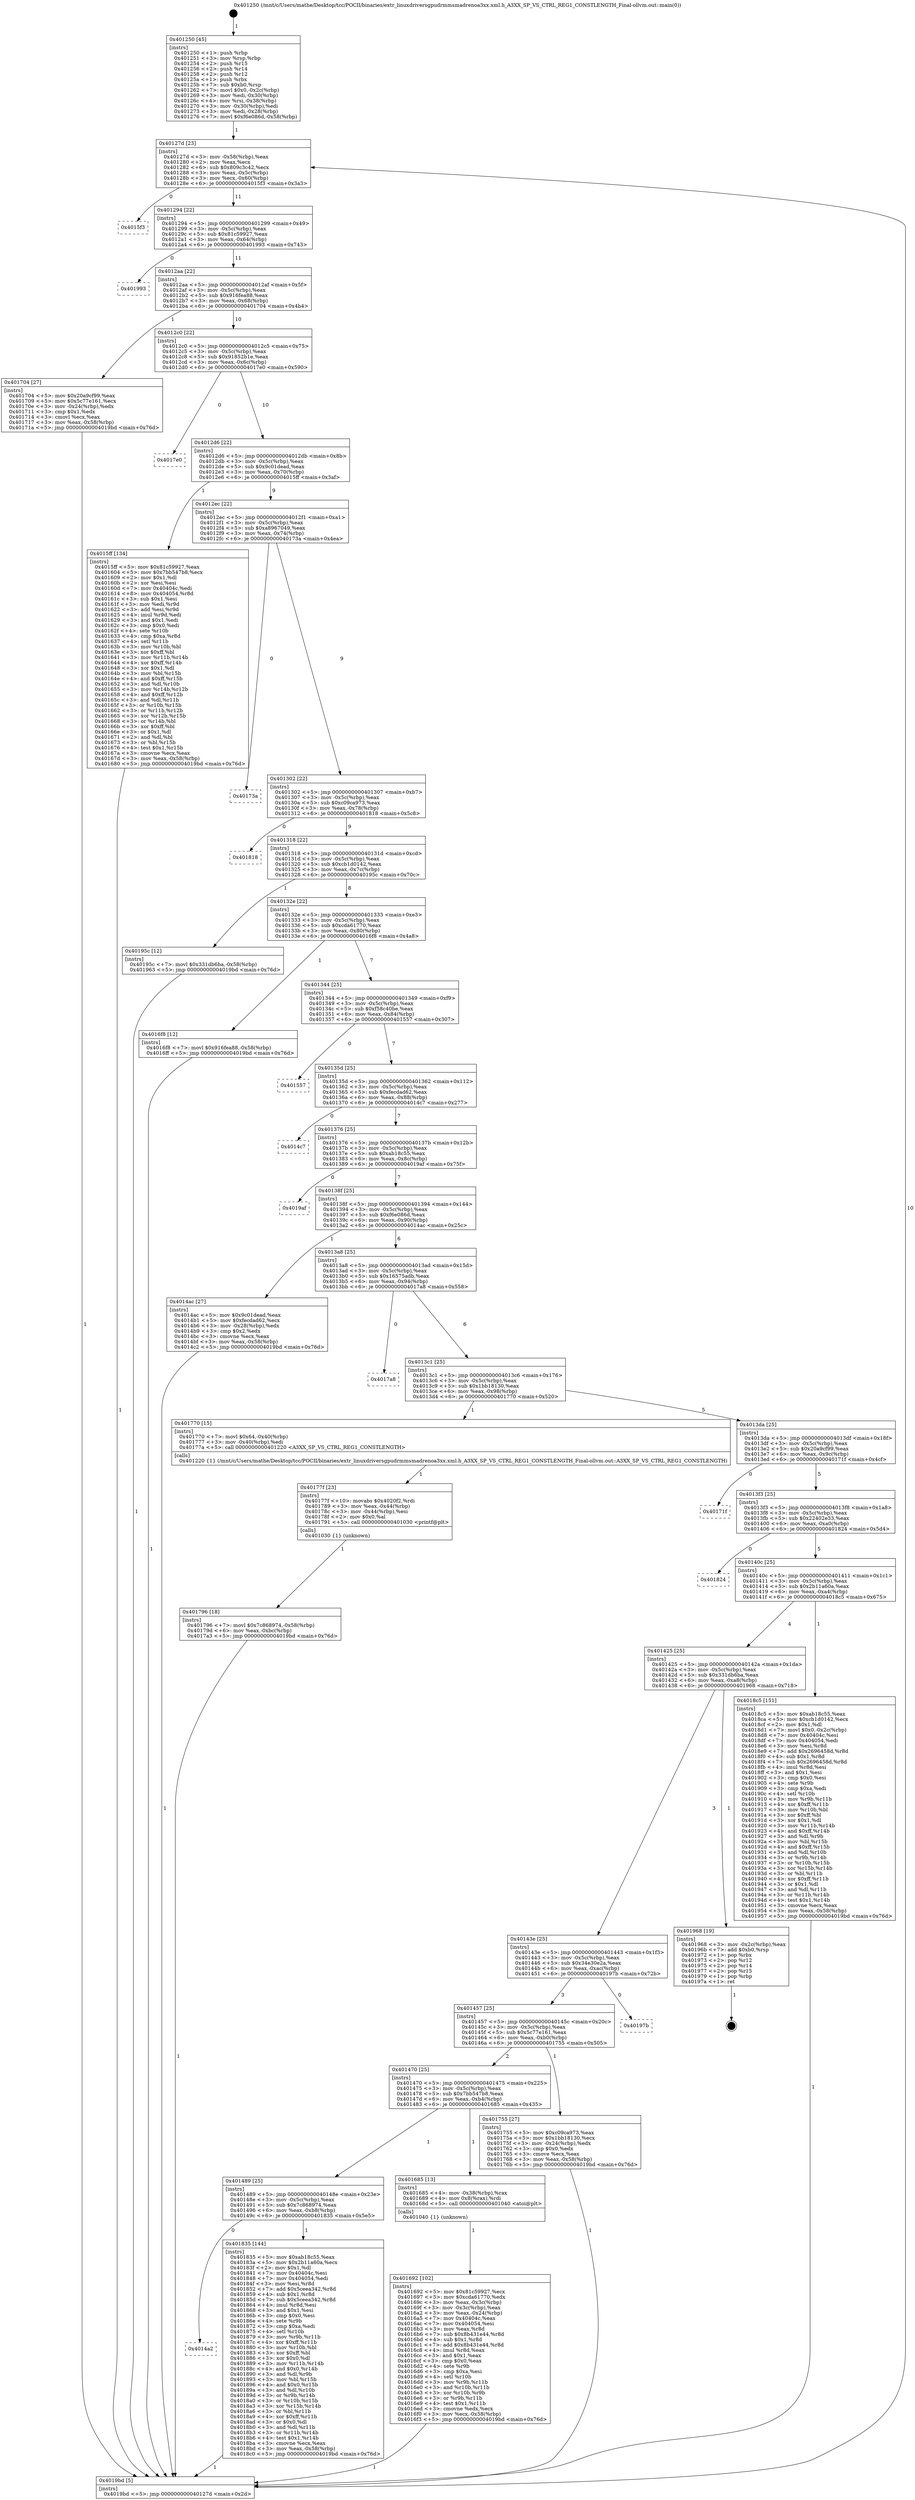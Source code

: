 digraph "0x401250" {
  label = "0x401250 (/mnt/c/Users/mathe/Desktop/tcc/POCII/binaries/extr_linuxdriversgpudrmmsmadrenoa3xx.xml.h_A3XX_SP_VS_CTRL_REG1_CONSTLENGTH_Final-ollvm.out::main(0))"
  labelloc = "t"
  node[shape=record]

  Entry [label="",width=0.3,height=0.3,shape=circle,fillcolor=black,style=filled]
  "0x40127d" [label="{
     0x40127d [23]\l
     | [instrs]\l
     &nbsp;&nbsp;0x40127d \<+3\>: mov -0x58(%rbp),%eax\l
     &nbsp;&nbsp;0x401280 \<+2\>: mov %eax,%ecx\l
     &nbsp;&nbsp;0x401282 \<+6\>: sub $0x809c3c42,%ecx\l
     &nbsp;&nbsp;0x401288 \<+3\>: mov %eax,-0x5c(%rbp)\l
     &nbsp;&nbsp;0x40128b \<+3\>: mov %ecx,-0x60(%rbp)\l
     &nbsp;&nbsp;0x40128e \<+6\>: je 00000000004015f3 \<main+0x3a3\>\l
  }"]
  "0x4015f3" [label="{
     0x4015f3\l
  }", style=dashed]
  "0x401294" [label="{
     0x401294 [22]\l
     | [instrs]\l
     &nbsp;&nbsp;0x401294 \<+5\>: jmp 0000000000401299 \<main+0x49\>\l
     &nbsp;&nbsp;0x401299 \<+3\>: mov -0x5c(%rbp),%eax\l
     &nbsp;&nbsp;0x40129c \<+5\>: sub $0x81c59927,%eax\l
     &nbsp;&nbsp;0x4012a1 \<+3\>: mov %eax,-0x64(%rbp)\l
     &nbsp;&nbsp;0x4012a4 \<+6\>: je 0000000000401993 \<main+0x743\>\l
  }"]
  Exit [label="",width=0.3,height=0.3,shape=circle,fillcolor=black,style=filled,peripheries=2]
  "0x401993" [label="{
     0x401993\l
  }", style=dashed]
  "0x4012aa" [label="{
     0x4012aa [22]\l
     | [instrs]\l
     &nbsp;&nbsp;0x4012aa \<+5\>: jmp 00000000004012af \<main+0x5f\>\l
     &nbsp;&nbsp;0x4012af \<+3\>: mov -0x5c(%rbp),%eax\l
     &nbsp;&nbsp;0x4012b2 \<+5\>: sub $0x916fea88,%eax\l
     &nbsp;&nbsp;0x4012b7 \<+3\>: mov %eax,-0x68(%rbp)\l
     &nbsp;&nbsp;0x4012ba \<+6\>: je 0000000000401704 \<main+0x4b4\>\l
  }"]
  "0x4014a2" [label="{
     0x4014a2\l
  }", style=dashed]
  "0x401704" [label="{
     0x401704 [27]\l
     | [instrs]\l
     &nbsp;&nbsp;0x401704 \<+5\>: mov $0x20a9cf99,%eax\l
     &nbsp;&nbsp;0x401709 \<+5\>: mov $0x5c77e161,%ecx\l
     &nbsp;&nbsp;0x40170e \<+3\>: mov -0x24(%rbp),%edx\l
     &nbsp;&nbsp;0x401711 \<+3\>: cmp $0x1,%edx\l
     &nbsp;&nbsp;0x401714 \<+3\>: cmovl %ecx,%eax\l
     &nbsp;&nbsp;0x401717 \<+3\>: mov %eax,-0x58(%rbp)\l
     &nbsp;&nbsp;0x40171a \<+5\>: jmp 00000000004019bd \<main+0x76d\>\l
  }"]
  "0x4012c0" [label="{
     0x4012c0 [22]\l
     | [instrs]\l
     &nbsp;&nbsp;0x4012c0 \<+5\>: jmp 00000000004012c5 \<main+0x75\>\l
     &nbsp;&nbsp;0x4012c5 \<+3\>: mov -0x5c(%rbp),%eax\l
     &nbsp;&nbsp;0x4012c8 \<+5\>: sub $0x91852b1e,%eax\l
     &nbsp;&nbsp;0x4012cd \<+3\>: mov %eax,-0x6c(%rbp)\l
     &nbsp;&nbsp;0x4012d0 \<+6\>: je 00000000004017e0 \<main+0x590\>\l
  }"]
  "0x401835" [label="{
     0x401835 [144]\l
     | [instrs]\l
     &nbsp;&nbsp;0x401835 \<+5\>: mov $0xab18c55,%eax\l
     &nbsp;&nbsp;0x40183a \<+5\>: mov $0x2b11a60a,%ecx\l
     &nbsp;&nbsp;0x40183f \<+2\>: mov $0x1,%dl\l
     &nbsp;&nbsp;0x401841 \<+7\>: mov 0x40404c,%esi\l
     &nbsp;&nbsp;0x401848 \<+7\>: mov 0x404054,%edi\l
     &nbsp;&nbsp;0x40184f \<+3\>: mov %esi,%r8d\l
     &nbsp;&nbsp;0x401852 \<+7\>: add $0x5ceea342,%r8d\l
     &nbsp;&nbsp;0x401859 \<+4\>: sub $0x1,%r8d\l
     &nbsp;&nbsp;0x40185d \<+7\>: sub $0x5ceea342,%r8d\l
     &nbsp;&nbsp;0x401864 \<+4\>: imul %r8d,%esi\l
     &nbsp;&nbsp;0x401868 \<+3\>: and $0x1,%esi\l
     &nbsp;&nbsp;0x40186b \<+3\>: cmp $0x0,%esi\l
     &nbsp;&nbsp;0x40186e \<+4\>: sete %r9b\l
     &nbsp;&nbsp;0x401872 \<+3\>: cmp $0xa,%edi\l
     &nbsp;&nbsp;0x401875 \<+4\>: setl %r10b\l
     &nbsp;&nbsp;0x401879 \<+3\>: mov %r9b,%r11b\l
     &nbsp;&nbsp;0x40187c \<+4\>: xor $0xff,%r11b\l
     &nbsp;&nbsp;0x401880 \<+3\>: mov %r10b,%bl\l
     &nbsp;&nbsp;0x401883 \<+3\>: xor $0xff,%bl\l
     &nbsp;&nbsp;0x401886 \<+3\>: xor $0x0,%dl\l
     &nbsp;&nbsp;0x401889 \<+3\>: mov %r11b,%r14b\l
     &nbsp;&nbsp;0x40188c \<+4\>: and $0x0,%r14b\l
     &nbsp;&nbsp;0x401890 \<+3\>: and %dl,%r9b\l
     &nbsp;&nbsp;0x401893 \<+3\>: mov %bl,%r15b\l
     &nbsp;&nbsp;0x401896 \<+4\>: and $0x0,%r15b\l
     &nbsp;&nbsp;0x40189a \<+3\>: and %dl,%r10b\l
     &nbsp;&nbsp;0x40189d \<+3\>: or %r9b,%r14b\l
     &nbsp;&nbsp;0x4018a0 \<+3\>: or %r10b,%r15b\l
     &nbsp;&nbsp;0x4018a3 \<+3\>: xor %r15b,%r14b\l
     &nbsp;&nbsp;0x4018a6 \<+3\>: or %bl,%r11b\l
     &nbsp;&nbsp;0x4018a9 \<+4\>: xor $0xff,%r11b\l
     &nbsp;&nbsp;0x4018ad \<+3\>: or $0x0,%dl\l
     &nbsp;&nbsp;0x4018b0 \<+3\>: and %dl,%r11b\l
     &nbsp;&nbsp;0x4018b3 \<+3\>: or %r11b,%r14b\l
     &nbsp;&nbsp;0x4018b6 \<+4\>: test $0x1,%r14b\l
     &nbsp;&nbsp;0x4018ba \<+3\>: cmovne %ecx,%eax\l
     &nbsp;&nbsp;0x4018bd \<+3\>: mov %eax,-0x58(%rbp)\l
     &nbsp;&nbsp;0x4018c0 \<+5\>: jmp 00000000004019bd \<main+0x76d\>\l
  }"]
  "0x4017e0" [label="{
     0x4017e0\l
  }", style=dashed]
  "0x4012d6" [label="{
     0x4012d6 [22]\l
     | [instrs]\l
     &nbsp;&nbsp;0x4012d6 \<+5\>: jmp 00000000004012db \<main+0x8b\>\l
     &nbsp;&nbsp;0x4012db \<+3\>: mov -0x5c(%rbp),%eax\l
     &nbsp;&nbsp;0x4012de \<+5\>: sub $0x9c01dead,%eax\l
     &nbsp;&nbsp;0x4012e3 \<+3\>: mov %eax,-0x70(%rbp)\l
     &nbsp;&nbsp;0x4012e6 \<+6\>: je 00000000004015ff \<main+0x3af\>\l
  }"]
  "0x401796" [label="{
     0x401796 [18]\l
     | [instrs]\l
     &nbsp;&nbsp;0x401796 \<+7\>: movl $0x7c868974,-0x58(%rbp)\l
     &nbsp;&nbsp;0x40179d \<+6\>: mov %eax,-0xbc(%rbp)\l
     &nbsp;&nbsp;0x4017a3 \<+5\>: jmp 00000000004019bd \<main+0x76d\>\l
  }"]
  "0x4015ff" [label="{
     0x4015ff [134]\l
     | [instrs]\l
     &nbsp;&nbsp;0x4015ff \<+5\>: mov $0x81c59927,%eax\l
     &nbsp;&nbsp;0x401604 \<+5\>: mov $0x7bb547b8,%ecx\l
     &nbsp;&nbsp;0x401609 \<+2\>: mov $0x1,%dl\l
     &nbsp;&nbsp;0x40160b \<+2\>: xor %esi,%esi\l
     &nbsp;&nbsp;0x40160d \<+7\>: mov 0x40404c,%edi\l
     &nbsp;&nbsp;0x401614 \<+8\>: mov 0x404054,%r8d\l
     &nbsp;&nbsp;0x40161c \<+3\>: sub $0x1,%esi\l
     &nbsp;&nbsp;0x40161f \<+3\>: mov %edi,%r9d\l
     &nbsp;&nbsp;0x401622 \<+3\>: add %esi,%r9d\l
     &nbsp;&nbsp;0x401625 \<+4\>: imul %r9d,%edi\l
     &nbsp;&nbsp;0x401629 \<+3\>: and $0x1,%edi\l
     &nbsp;&nbsp;0x40162c \<+3\>: cmp $0x0,%edi\l
     &nbsp;&nbsp;0x40162f \<+4\>: sete %r10b\l
     &nbsp;&nbsp;0x401633 \<+4\>: cmp $0xa,%r8d\l
     &nbsp;&nbsp;0x401637 \<+4\>: setl %r11b\l
     &nbsp;&nbsp;0x40163b \<+3\>: mov %r10b,%bl\l
     &nbsp;&nbsp;0x40163e \<+3\>: xor $0xff,%bl\l
     &nbsp;&nbsp;0x401641 \<+3\>: mov %r11b,%r14b\l
     &nbsp;&nbsp;0x401644 \<+4\>: xor $0xff,%r14b\l
     &nbsp;&nbsp;0x401648 \<+3\>: xor $0x1,%dl\l
     &nbsp;&nbsp;0x40164b \<+3\>: mov %bl,%r15b\l
     &nbsp;&nbsp;0x40164e \<+4\>: and $0xff,%r15b\l
     &nbsp;&nbsp;0x401652 \<+3\>: and %dl,%r10b\l
     &nbsp;&nbsp;0x401655 \<+3\>: mov %r14b,%r12b\l
     &nbsp;&nbsp;0x401658 \<+4\>: and $0xff,%r12b\l
     &nbsp;&nbsp;0x40165c \<+3\>: and %dl,%r11b\l
     &nbsp;&nbsp;0x40165f \<+3\>: or %r10b,%r15b\l
     &nbsp;&nbsp;0x401662 \<+3\>: or %r11b,%r12b\l
     &nbsp;&nbsp;0x401665 \<+3\>: xor %r12b,%r15b\l
     &nbsp;&nbsp;0x401668 \<+3\>: or %r14b,%bl\l
     &nbsp;&nbsp;0x40166b \<+3\>: xor $0xff,%bl\l
     &nbsp;&nbsp;0x40166e \<+3\>: or $0x1,%dl\l
     &nbsp;&nbsp;0x401671 \<+2\>: and %dl,%bl\l
     &nbsp;&nbsp;0x401673 \<+3\>: or %bl,%r15b\l
     &nbsp;&nbsp;0x401676 \<+4\>: test $0x1,%r15b\l
     &nbsp;&nbsp;0x40167a \<+3\>: cmovne %ecx,%eax\l
     &nbsp;&nbsp;0x40167d \<+3\>: mov %eax,-0x58(%rbp)\l
     &nbsp;&nbsp;0x401680 \<+5\>: jmp 00000000004019bd \<main+0x76d\>\l
  }"]
  "0x4012ec" [label="{
     0x4012ec [22]\l
     | [instrs]\l
     &nbsp;&nbsp;0x4012ec \<+5\>: jmp 00000000004012f1 \<main+0xa1\>\l
     &nbsp;&nbsp;0x4012f1 \<+3\>: mov -0x5c(%rbp),%eax\l
     &nbsp;&nbsp;0x4012f4 \<+5\>: sub $0xa8967049,%eax\l
     &nbsp;&nbsp;0x4012f9 \<+3\>: mov %eax,-0x74(%rbp)\l
     &nbsp;&nbsp;0x4012fc \<+6\>: je 000000000040173a \<main+0x4ea\>\l
  }"]
  "0x40177f" [label="{
     0x40177f [23]\l
     | [instrs]\l
     &nbsp;&nbsp;0x40177f \<+10\>: movabs $0x4020f2,%rdi\l
     &nbsp;&nbsp;0x401789 \<+3\>: mov %eax,-0x44(%rbp)\l
     &nbsp;&nbsp;0x40178c \<+3\>: mov -0x44(%rbp),%esi\l
     &nbsp;&nbsp;0x40178f \<+2\>: mov $0x0,%al\l
     &nbsp;&nbsp;0x401791 \<+5\>: call 0000000000401030 \<printf@plt\>\l
     | [calls]\l
     &nbsp;&nbsp;0x401030 \{1\} (unknown)\l
  }"]
  "0x40173a" [label="{
     0x40173a\l
  }", style=dashed]
  "0x401302" [label="{
     0x401302 [22]\l
     | [instrs]\l
     &nbsp;&nbsp;0x401302 \<+5\>: jmp 0000000000401307 \<main+0xb7\>\l
     &nbsp;&nbsp;0x401307 \<+3\>: mov -0x5c(%rbp),%eax\l
     &nbsp;&nbsp;0x40130a \<+5\>: sub $0xc09ca973,%eax\l
     &nbsp;&nbsp;0x40130f \<+3\>: mov %eax,-0x78(%rbp)\l
     &nbsp;&nbsp;0x401312 \<+6\>: je 0000000000401818 \<main+0x5c8\>\l
  }"]
  "0x401692" [label="{
     0x401692 [102]\l
     | [instrs]\l
     &nbsp;&nbsp;0x401692 \<+5\>: mov $0x81c59927,%ecx\l
     &nbsp;&nbsp;0x401697 \<+5\>: mov $0xcda61770,%edx\l
     &nbsp;&nbsp;0x40169c \<+3\>: mov %eax,-0x3c(%rbp)\l
     &nbsp;&nbsp;0x40169f \<+3\>: mov -0x3c(%rbp),%eax\l
     &nbsp;&nbsp;0x4016a2 \<+3\>: mov %eax,-0x24(%rbp)\l
     &nbsp;&nbsp;0x4016a5 \<+7\>: mov 0x40404c,%eax\l
     &nbsp;&nbsp;0x4016ac \<+7\>: mov 0x404054,%esi\l
     &nbsp;&nbsp;0x4016b3 \<+3\>: mov %eax,%r8d\l
     &nbsp;&nbsp;0x4016b6 \<+7\>: sub $0x8b431e44,%r8d\l
     &nbsp;&nbsp;0x4016bd \<+4\>: sub $0x1,%r8d\l
     &nbsp;&nbsp;0x4016c1 \<+7\>: add $0x8b431e44,%r8d\l
     &nbsp;&nbsp;0x4016c8 \<+4\>: imul %r8d,%eax\l
     &nbsp;&nbsp;0x4016cc \<+3\>: and $0x1,%eax\l
     &nbsp;&nbsp;0x4016cf \<+3\>: cmp $0x0,%eax\l
     &nbsp;&nbsp;0x4016d2 \<+4\>: sete %r9b\l
     &nbsp;&nbsp;0x4016d6 \<+3\>: cmp $0xa,%esi\l
     &nbsp;&nbsp;0x4016d9 \<+4\>: setl %r10b\l
     &nbsp;&nbsp;0x4016dd \<+3\>: mov %r9b,%r11b\l
     &nbsp;&nbsp;0x4016e0 \<+3\>: and %r10b,%r11b\l
     &nbsp;&nbsp;0x4016e3 \<+3\>: xor %r10b,%r9b\l
     &nbsp;&nbsp;0x4016e6 \<+3\>: or %r9b,%r11b\l
     &nbsp;&nbsp;0x4016e9 \<+4\>: test $0x1,%r11b\l
     &nbsp;&nbsp;0x4016ed \<+3\>: cmovne %edx,%ecx\l
     &nbsp;&nbsp;0x4016f0 \<+3\>: mov %ecx,-0x58(%rbp)\l
     &nbsp;&nbsp;0x4016f3 \<+5\>: jmp 00000000004019bd \<main+0x76d\>\l
  }"]
  "0x401818" [label="{
     0x401818\l
  }", style=dashed]
  "0x401318" [label="{
     0x401318 [22]\l
     | [instrs]\l
     &nbsp;&nbsp;0x401318 \<+5\>: jmp 000000000040131d \<main+0xcd\>\l
     &nbsp;&nbsp;0x40131d \<+3\>: mov -0x5c(%rbp),%eax\l
     &nbsp;&nbsp;0x401320 \<+5\>: sub $0xcb1d0142,%eax\l
     &nbsp;&nbsp;0x401325 \<+3\>: mov %eax,-0x7c(%rbp)\l
     &nbsp;&nbsp;0x401328 \<+6\>: je 000000000040195c \<main+0x70c\>\l
  }"]
  "0x401489" [label="{
     0x401489 [25]\l
     | [instrs]\l
     &nbsp;&nbsp;0x401489 \<+5\>: jmp 000000000040148e \<main+0x23e\>\l
     &nbsp;&nbsp;0x40148e \<+3\>: mov -0x5c(%rbp),%eax\l
     &nbsp;&nbsp;0x401491 \<+5\>: sub $0x7c868974,%eax\l
     &nbsp;&nbsp;0x401496 \<+6\>: mov %eax,-0xb8(%rbp)\l
     &nbsp;&nbsp;0x40149c \<+6\>: je 0000000000401835 \<main+0x5e5\>\l
  }"]
  "0x40195c" [label="{
     0x40195c [12]\l
     | [instrs]\l
     &nbsp;&nbsp;0x40195c \<+7\>: movl $0x331db6ba,-0x58(%rbp)\l
     &nbsp;&nbsp;0x401963 \<+5\>: jmp 00000000004019bd \<main+0x76d\>\l
  }"]
  "0x40132e" [label="{
     0x40132e [22]\l
     | [instrs]\l
     &nbsp;&nbsp;0x40132e \<+5\>: jmp 0000000000401333 \<main+0xe3\>\l
     &nbsp;&nbsp;0x401333 \<+3\>: mov -0x5c(%rbp),%eax\l
     &nbsp;&nbsp;0x401336 \<+5\>: sub $0xcda61770,%eax\l
     &nbsp;&nbsp;0x40133b \<+3\>: mov %eax,-0x80(%rbp)\l
     &nbsp;&nbsp;0x40133e \<+6\>: je 00000000004016f8 \<main+0x4a8\>\l
  }"]
  "0x401685" [label="{
     0x401685 [13]\l
     | [instrs]\l
     &nbsp;&nbsp;0x401685 \<+4\>: mov -0x38(%rbp),%rax\l
     &nbsp;&nbsp;0x401689 \<+4\>: mov 0x8(%rax),%rdi\l
     &nbsp;&nbsp;0x40168d \<+5\>: call 0000000000401040 \<atoi@plt\>\l
     | [calls]\l
     &nbsp;&nbsp;0x401040 \{1\} (unknown)\l
  }"]
  "0x4016f8" [label="{
     0x4016f8 [12]\l
     | [instrs]\l
     &nbsp;&nbsp;0x4016f8 \<+7\>: movl $0x916fea88,-0x58(%rbp)\l
     &nbsp;&nbsp;0x4016ff \<+5\>: jmp 00000000004019bd \<main+0x76d\>\l
  }"]
  "0x401344" [label="{
     0x401344 [25]\l
     | [instrs]\l
     &nbsp;&nbsp;0x401344 \<+5\>: jmp 0000000000401349 \<main+0xf9\>\l
     &nbsp;&nbsp;0x401349 \<+3\>: mov -0x5c(%rbp),%eax\l
     &nbsp;&nbsp;0x40134c \<+5\>: sub $0xf58c40be,%eax\l
     &nbsp;&nbsp;0x401351 \<+6\>: mov %eax,-0x84(%rbp)\l
     &nbsp;&nbsp;0x401357 \<+6\>: je 0000000000401557 \<main+0x307\>\l
  }"]
  "0x401470" [label="{
     0x401470 [25]\l
     | [instrs]\l
     &nbsp;&nbsp;0x401470 \<+5\>: jmp 0000000000401475 \<main+0x225\>\l
     &nbsp;&nbsp;0x401475 \<+3\>: mov -0x5c(%rbp),%eax\l
     &nbsp;&nbsp;0x401478 \<+5\>: sub $0x7bb547b8,%eax\l
     &nbsp;&nbsp;0x40147d \<+6\>: mov %eax,-0xb4(%rbp)\l
     &nbsp;&nbsp;0x401483 \<+6\>: je 0000000000401685 \<main+0x435\>\l
  }"]
  "0x401557" [label="{
     0x401557\l
  }", style=dashed]
  "0x40135d" [label="{
     0x40135d [25]\l
     | [instrs]\l
     &nbsp;&nbsp;0x40135d \<+5\>: jmp 0000000000401362 \<main+0x112\>\l
     &nbsp;&nbsp;0x401362 \<+3\>: mov -0x5c(%rbp),%eax\l
     &nbsp;&nbsp;0x401365 \<+5\>: sub $0xfecdad62,%eax\l
     &nbsp;&nbsp;0x40136a \<+6\>: mov %eax,-0x88(%rbp)\l
     &nbsp;&nbsp;0x401370 \<+6\>: je 00000000004014c7 \<main+0x277\>\l
  }"]
  "0x401755" [label="{
     0x401755 [27]\l
     | [instrs]\l
     &nbsp;&nbsp;0x401755 \<+5\>: mov $0xc09ca973,%eax\l
     &nbsp;&nbsp;0x40175a \<+5\>: mov $0x1bb18130,%ecx\l
     &nbsp;&nbsp;0x40175f \<+3\>: mov -0x24(%rbp),%edx\l
     &nbsp;&nbsp;0x401762 \<+3\>: cmp $0x0,%edx\l
     &nbsp;&nbsp;0x401765 \<+3\>: cmove %ecx,%eax\l
     &nbsp;&nbsp;0x401768 \<+3\>: mov %eax,-0x58(%rbp)\l
     &nbsp;&nbsp;0x40176b \<+5\>: jmp 00000000004019bd \<main+0x76d\>\l
  }"]
  "0x4014c7" [label="{
     0x4014c7\l
  }", style=dashed]
  "0x401376" [label="{
     0x401376 [25]\l
     | [instrs]\l
     &nbsp;&nbsp;0x401376 \<+5\>: jmp 000000000040137b \<main+0x12b\>\l
     &nbsp;&nbsp;0x40137b \<+3\>: mov -0x5c(%rbp),%eax\l
     &nbsp;&nbsp;0x40137e \<+5\>: sub $0xab18c55,%eax\l
     &nbsp;&nbsp;0x401383 \<+6\>: mov %eax,-0x8c(%rbp)\l
     &nbsp;&nbsp;0x401389 \<+6\>: je 00000000004019af \<main+0x75f\>\l
  }"]
  "0x401457" [label="{
     0x401457 [25]\l
     | [instrs]\l
     &nbsp;&nbsp;0x401457 \<+5\>: jmp 000000000040145c \<main+0x20c\>\l
     &nbsp;&nbsp;0x40145c \<+3\>: mov -0x5c(%rbp),%eax\l
     &nbsp;&nbsp;0x40145f \<+5\>: sub $0x5c77e161,%eax\l
     &nbsp;&nbsp;0x401464 \<+6\>: mov %eax,-0xb0(%rbp)\l
     &nbsp;&nbsp;0x40146a \<+6\>: je 0000000000401755 \<main+0x505\>\l
  }"]
  "0x4019af" [label="{
     0x4019af\l
  }", style=dashed]
  "0x40138f" [label="{
     0x40138f [25]\l
     | [instrs]\l
     &nbsp;&nbsp;0x40138f \<+5\>: jmp 0000000000401394 \<main+0x144\>\l
     &nbsp;&nbsp;0x401394 \<+3\>: mov -0x5c(%rbp),%eax\l
     &nbsp;&nbsp;0x401397 \<+5\>: sub $0xf6e086d,%eax\l
     &nbsp;&nbsp;0x40139c \<+6\>: mov %eax,-0x90(%rbp)\l
     &nbsp;&nbsp;0x4013a2 \<+6\>: je 00000000004014ac \<main+0x25c\>\l
  }"]
  "0x40197b" [label="{
     0x40197b\l
  }", style=dashed]
  "0x4014ac" [label="{
     0x4014ac [27]\l
     | [instrs]\l
     &nbsp;&nbsp;0x4014ac \<+5\>: mov $0x9c01dead,%eax\l
     &nbsp;&nbsp;0x4014b1 \<+5\>: mov $0xfecdad62,%ecx\l
     &nbsp;&nbsp;0x4014b6 \<+3\>: mov -0x28(%rbp),%edx\l
     &nbsp;&nbsp;0x4014b9 \<+3\>: cmp $0x2,%edx\l
     &nbsp;&nbsp;0x4014bc \<+3\>: cmovne %ecx,%eax\l
     &nbsp;&nbsp;0x4014bf \<+3\>: mov %eax,-0x58(%rbp)\l
     &nbsp;&nbsp;0x4014c2 \<+5\>: jmp 00000000004019bd \<main+0x76d\>\l
  }"]
  "0x4013a8" [label="{
     0x4013a8 [25]\l
     | [instrs]\l
     &nbsp;&nbsp;0x4013a8 \<+5\>: jmp 00000000004013ad \<main+0x15d\>\l
     &nbsp;&nbsp;0x4013ad \<+3\>: mov -0x5c(%rbp),%eax\l
     &nbsp;&nbsp;0x4013b0 \<+5\>: sub $0x16575adb,%eax\l
     &nbsp;&nbsp;0x4013b5 \<+6\>: mov %eax,-0x94(%rbp)\l
     &nbsp;&nbsp;0x4013bb \<+6\>: je 00000000004017a8 \<main+0x558\>\l
  }"]
  "0x4019bd" [label="{
     0x4019bd [5]\l
     | [instrs]\l
     &nbsp;&nbsp;0x4019bd \<+5\>: jmp 000000000040127d \<main+0x2d\>\l
  }"]
  "0x401250" [label="{
     0x401250 [45]\l
     | [instrs]\l
     &nbsp;&nbsp;0x401250 \<+1\>: push %rbp\l
     &nbsp;&nbsp;0x401251 \<+3\>: mov %rsp,%rbp\l
     &nbsp;&nbsp;0x401254 \<+2\>: push %r15\l
     &nbsp;&nbsp;0x401256 \<+2\>: push %r14\l
     &nbsp;&nbsp;0x401258 \<+2\>: push %r12\l
     &nbsp;&nbsp;0x40125a \<+1\>: push %rbx\l
     &nbsp;&nbsp;0x40125b \<+7\>: sub $0xb0,%rsp\l
     &nbsp;&nbsp;0x401262 \<+7\>: movl $0x0,-0x2c(%rbp)\l
     &nbsp;&nbsp;0x401269 \<+3\>: mov %edi,-0x30(%rbp)\l
     &nbsp;&nbsp;0x40126c \<+4\>: mov %rsi,-0x38(%rbp)\l
     &nbsp;&nbsp;0x401270 \<+3\>: mov -0x30(%rbp),%edi\l
     &nbsp;&nbsp;0x401273 \<+3\>: mov %edi,-0x28(%rbp)\l
     &nbsp;&nbsp;0x401276 \<+7\>: movl $0xf6e086d,-0x58(%rbp)\l
  }"]
  "0x40143e" [label="{
     0x40143e [25]\l
     | [instrs]\l
     &nbsp;&nbsp;0x40143e \<+5\>: jmp 0000000000401443 \<main+0x1f3\>\l
     &nbsp;&nbsp;0x401443 \<+3\>: mov -0x5c(%rbp),%eax\l
     &nbsp;&nbsp;0x401446 \<+5\>: sub $0x34e30e2a,%eax\l
     &nbsp;&nbsp;0x40144b \<+6\>: mov %eax,-0xac(%rbp)\l
     &nbsp;&nbsp;0x401451 \<+6\>: je 000000000040197b \<main+0x72b\>\l
  }"]
  "0x4017a8" [label="{
     0x4017a8\l
  }", style=dashed]
  "0x4013c1" [label="{
     0x4013c1 [25]\l
     | [instrs]\l
     &nbsp;&nbsp;0x4013c1 \<+5\>: jmp 00000000004013c6 \<main+0x176\>\l
     &nbsp;&nbsp;0x4013c6 \<+3\>: mov -0x5c(%rbp),%eax\l
     &nbsp;&nbsp;0x4013c9 \<+5\>: sub $0x1bb18130,%eax\l
     &nbsp;&nbsp;0x4013ce \<+6\>: mov %eax,-0x98(%rbp)\l
     &nbsp;&nbsp;0x4013d4 \<+6\>: je 0000000000401770 \<main+0x520\>\l
  }"]
  "0x401968" [label="{
     0x401968 [19]\l
     | [instrs]\l
     &nbsp;&nbsp;0x401968 \<+3\>: mov -0x2c(%rbp),%eax\l
     &nbsp;&nbsp;0x40196b \<+7\>: add $0xb0,%rsp\l
     &nbsp;&nbsp;0x401972 \<+1\>: pop %rbx\l
     &nbsp;&nbsp;0x401973 \<+2\>: pop %r12\l
     &nbsp;&nbsp;0x401975 \<+2\>: pop %r14\l
     &nbsp;&nbsp;0x401977 \<+2\>: pop %r15\l
     &nbsp;&nbsp;0x401979 \<+1\>: pop %rbp\l
     &nbsp;&nbsp;0x40197a \<+1\>: ret\l
  }"]
  "0x401770" [label="{
     0x401770 [15]\l
     | [instrs]\l
     &nbsp;&nbsp;0x401770 \<+7\>: movl $0x64,-0x40(%rbp)\l
     &nbsp;&nbsp;0x401777 \<+3\>: mov -0x40(%rbp),%edi\l
     &nbsp;&nbsp;0x40177a \<+5\>: call 0000000000401220 \<A3XX_SP_VS_CTRL_REG1_CONSTLENGTH\>\l
     | [calls]\l
     &nbsp;&nbsp;0x401220 \{1\} (/mnt/c/Users/mathe/Desktop/tcc/POCII/binaries/extr_linuxdriversgpudrmmsmadrenoa3xx.xml.h_A3XX_SP_VS_CTRL_REG1_CONSTLENGTH_Final-ollvm.out::A3XX_SP_VS_CTRL_REG1_CONSTLENGTH)\l
  }"]
  "0x4013da" [label="{
     0x4013da [25]\l
     | [instrs]\l
     &nbsp;&nbsp;0x4013da \<+5\>: jmp 00000000004013df \<main+0x18f\>\l
     &nbsp;&nbsp;0x4013df \<+3\>: mov -0x5c(%rbp),%eax\l
     &nbsp;&nbsp;0x4013e2 \<+5\>: sub $0x20a9cf99,%eax\l
     &nbsp;&nbsp;0x4013e7 \<+6\>: mov %eax,-0x9c(%rbp)\l
     &nbsp;&nbsp;0x4013ed \<+6\>: je 000000000040171f \<main+0x4cf\>\l
  }"]
  "0x401425" [label="{
     0x401425 [25]\l
     | [instrs]\l
     &nbsp;&nbsp;0x401425 \<+5\>: jmp 000000000040142a \<main+0x1da\>\l
     &nbsp;&nbsp;0x40142a \<+3\>: mov -0x5c(%rbp),%eax\l
     &nbsp;&nbsp;0x40142d \<+5\>: sub $0x331db6ba,%eax\l
     &nbsp;&nbsp;0x401432 \<+6\>: mov %eax,-0xa8(%rbp)\l
     &nbsp;&nbsp;0x401438 \<+6\>: je 0000000000401968 \<main+0x718\>\l
  }"]
  "0x40171f" [label="{
     0x40171f\l
  }", style=dashed]
  "0x4013f3" [label="{
     0x4013f3 [25]\l
     | [instrs]\l
     &nbsp;&nbsp;0x4013f3 \<+5\>: jmp 00000000004013f8 \<main+0x1a8\>\l
     &nbsp;&nbsp;0x4013f8 \<+3\>: mov -0x5c(%rbp),%eax\l
     &nbsp;&nbsp;0x4013fb \<+5\>: sub $0x22402e33,%eax\l
     &nbsp;&nbsp;0x401400 \<+6\>: mov %eax,-0xa0(%rbp)\l
     &nbsp;&nbsp;0x401406 \<+6\>: je 0000000000401824 \<main+0x5d4\>\l
  }"]
  "0x4018c5" [label="{
     0x4018c5 [151]\l
     | [instrs]\l
     &nbsp;&nbsp;0x4018c5 \<+5\>: mov $0xab18c55,%eax\l
     &nbsp;&nbsp;0x4018ca \<+5\>: mov $0xcb1d0142,%ecx\l
     &nbsp;&nbsp;0x4018cf \<+2\>: mov $0x1,%dl\l
     &nbsp;&nbsp;0x4018d1 \<+7\>: movl $0x0,-0x2c(%rbp)\l
     &nbsp;&nbsp;0x4018d8 \<+7\>: mov 0x40404c,%esi\l
     &nbsp;&nbsp;0x4018df \<+7\>: mov 0x404054,%edi\l
     &nbsp;&nbsp;0x4018e6 \<+3\>: mov %esi,%r8d\l
     &nbsp;&nbsp;0x4018e9 \<+7\>: add $0x2696458d,%r8d\l
     &nbsp;&nbsp;0x4018f0 \<+4\>: sub $0x1,%r8d\l
     &nbsp;&nbsp;0x4018f4 \<+7\>: sub $0x2696458d,%r8d\l
     &nbsp;&nbsp;0x4018fb \<+4\>: imul %r8d,%esi\l
     &nbsp;&nbsp;0x4018ff \<+3\>: and $0x1,%esi\l
     &nbsp;&nbsp;0x401902 \<+3\>: cmp $0x0,%esi\l
     &nbsp;&nbsp;0x401905 \<+4\>: sete %r9b\l
     &nbsp;&nbsp;0x401909 \<+3\>: cmp $0xa,%edi\l
     &nbsp;&nbsp;0x40190c \<+4\>: setl %r10b\l
     &nbsp;&nbsp;0x401910 \<+3\>: mov %r9b,%r11b\l
     &nbsp;&nbsp;0x401913 \<+4\>: xor $0xff,%r11b\l
     &nbsp;&nbsp;0x401917 \<+3\>: mov %r10b,%bl\l
     &nbsp;&nbsp;0x40191a \<+3\>: xor $0xff,%bl\l
     &nbsp;&nbsp;0x40191d \<+3\>: xor $0x1,%dl\l
     &nbsp;&nbsp;0x401920 \<+3\>: mov %r11b,%r14b\l
     &nbsp;&nbsp;0x401923 \<+4\>: and $0xff,%r14b\l
     &nbsp;&nbsp;0x401927 \<+3\>: and %dl,%r9b\l
     &nbsp;&nbsp;0x40192a \<+3\>: mov %bl,%r15b\l
     &nbsp;&nbsp;0x40192d \<+4\>: and $0xff,%r15b\l
     &nbsp;&nbsp;0x401931 \<+3\>: and %dl,%r10b\l
     &nbsp;&nbsp;0x401934 \<+3\>: or %r9b,%r14b\l
     &nbsp;&nbsp;0x401937 \<+3\>: or %r10b,%r15b\l
     &nbsp;&nbsp;0x40193a \<+3\>: xor %r15b,%r14b\l
     &nbsp;&nbsp;0x40193d \<+3\>: or %bl,%r11b\l
     &nbsp;&nbsp;0x401940 \<+4\>: xor $0xff,%r11b\l
     &nbsp;&nbsp;0x401944 \<+3\>: or $0x1,%dl\l
     &nbsp;&nbsp;0x401947 \<+3\>: and %dl,%r11b\l
     &nbsp;&nbsp;0x40194a \<+3\>: or %r11b,%r14b\l
     &nbsp;&nbsp;0x40194d \<+4\>: test $0x1,%r14b\l
     &nbsp;&nbsp;0x401951 \<+3\>: cmovne %ecx,%eax\l
     &nbsp;&nbsp;0x401954 \<+3\>: mov %eax,-0x58(%rbp)\l
     &nbsp;&nbsp;0x401957 \<+5\>: jmp 00000000004019bd \<main+0x76d\>\l
  }"]
  "0x401824" [label="{
     0x401824\l
  }", style=dashed]
  "0x40140c" [label="{
     0x40140c [25]\l
     | [instrs]\l
     &nbsp;&nbsp;0x40140c \<+5\>: jmp 0000000000401411 \<main+0x1c1\>\l
     &nbsp;&nbsp;0x401411 \<+3\>: mov -0x5c(%rbp),%eax\l
     &nbsp;&nbsp;0x401414 \<+5\>: sub $0x2b11a60a,%eax\l
     &nbsp;&nbsp;0x401419 \<+6\>: mov %eax,-0xa4(%rbp)\l
     &nbsp;&nbsp;0x40141f \<+6\>: je 00000000004018c5 \<main+0x675\>\l
  }"]
  Entry -> "0x401250" [label=" 1"]
  "0x40127d" -> "0x4015f3" [label=" 0"]
  "0x40127d" -> "0x401294" [label=" 11"]
  "0x401968" -> Exit [label=" 1"]
  "0x401294" -> "0x401993" [label=" 0"]
  "0x401294" -> "0x4012aa" [label=" 11"]
  "0x40195c" -> "0x4019bd" [label=" 1"]
  "0x4012aa" -> "0x401704" [label=" 1"]
  "0x4012aa" -> "0x4012c0" [label=" 10"]
  "0x4018c5" -> "0x4019bd" [label=" 1"]
  "0x4012c0" -> "0x4017e0" [label=" 0"]
  "0x4012c0" -> "0x4012d6" [label=" 10"]
  "0x401835" -> "0x4019bd" [label=" 1"]
  "0x4012d6" -> "0x4015ff" [label=" 1"]
  "0x4012d6" -> "0x4012ec" [label=" 9"]
  "0x401489" -> "0x401835" [label=" 1"]
  "0x4012ec" -> "0x40173a" [label=" 0"]
  "0x4012ec" -> "0x401302" [label=" 9"]
  "0x401489" -> "0x4014a2" [label=" 0"]
  "0x401302" -> "0x401818" [label=" 0"]
  "0x401302" -> "0x401318" [label=" 9"]
  "0x401796" -> "0x4019bd" [label=" 1"]
  "0x401318" -> "0x40195c" [label=" 1"]
  "0x401318" -> "0x40132e" [label=" 8"]
  "0x40177f" -> "0x401796" [label=" 1"]
  "0x40132e" -> "0x4016f8" [label=" 1"]
  "0x40132e" -> "0x401344" [label=" 7"]
  "0x401770" -> "0x40177f" [label=" 1"]
  "0x401344" -> "0x401557" [label=" 0"]
  "0x401344" -> "0x40135d" [label=" 7"]
  "0x401704" -> "0x4019bd" [label=" 1"]
  "0x40135d" -> "0x4014c7" [label=" 0"]
  "0x40135d" -> "0x401376" [label=" 7"]
  "0x4016f8" -> "0x4019bd" [label=" 1"]
  "0x401376" -> "0x4019af" [label=" 0"]
  "0x401376" -> "0x40138f" [label=" 7"]
  "0x401685" -> "0x401692" [label=" 1"]
  "0x40138f" -> "0x4014ac" [label=" 1"]
  "0x40138f" -> "0x4013a8" [label=" 6"]
  "0x4014ac" -> "0x4019bd" [label=" 1"]
  "0x401250" -> "0x40127d" [label=" 1"]
  "0x4019bd" -> "0x40127d" [label=" 10"]
  "0x4015ff" -> "0x4019bd" [label=" 1"]
  "0x401470" -> "0x401489" [label=" 1"]
  "0x4013a8" -> "0x4017a8" [label=" 0"]
  "0x4013a8" -> "0x4013c1" [label=" 6"]
  "0x401755" -> "0x4019bd" [label=" 1"]
  "0x4013c1" -> "0x401770" [label=" 1"]
  "0x4013c1" -> "0x4013da" [label=" 5"]
  "0x401457" -> "0x401470" [label=" 2"]
  "0x4013da" -> "0x40171f" [label=" 0"]
  "0x4013da" -> "0x4013f3" [label=" 5"]
  "0x401692" -> "0x4019bd" [label=" 1"]
  "0x4013f3" -> "0x401824" [label=" 0"]
  "0x4013f3" -> "0x40140c" [label=" 5"]
  "0x40143e" -> "0x401457" [label=" 3"]
  "0x40140c" -> "0x4018c5" [label=" 1"]
  "0x40140c" -> "0x401425" [label=" 4"]
  "0x401457" -> "0x401755" [label=" 1"]
  "0x401425" -> "0x401968" [label=" 1"]
  "0x401425" -> "0x40143e" [label=" 3"]
  "0x401470" -> "0x401685" [label=" 1"]
  "0x40143e" -> "0x40197b" [label=" 0"]
}
